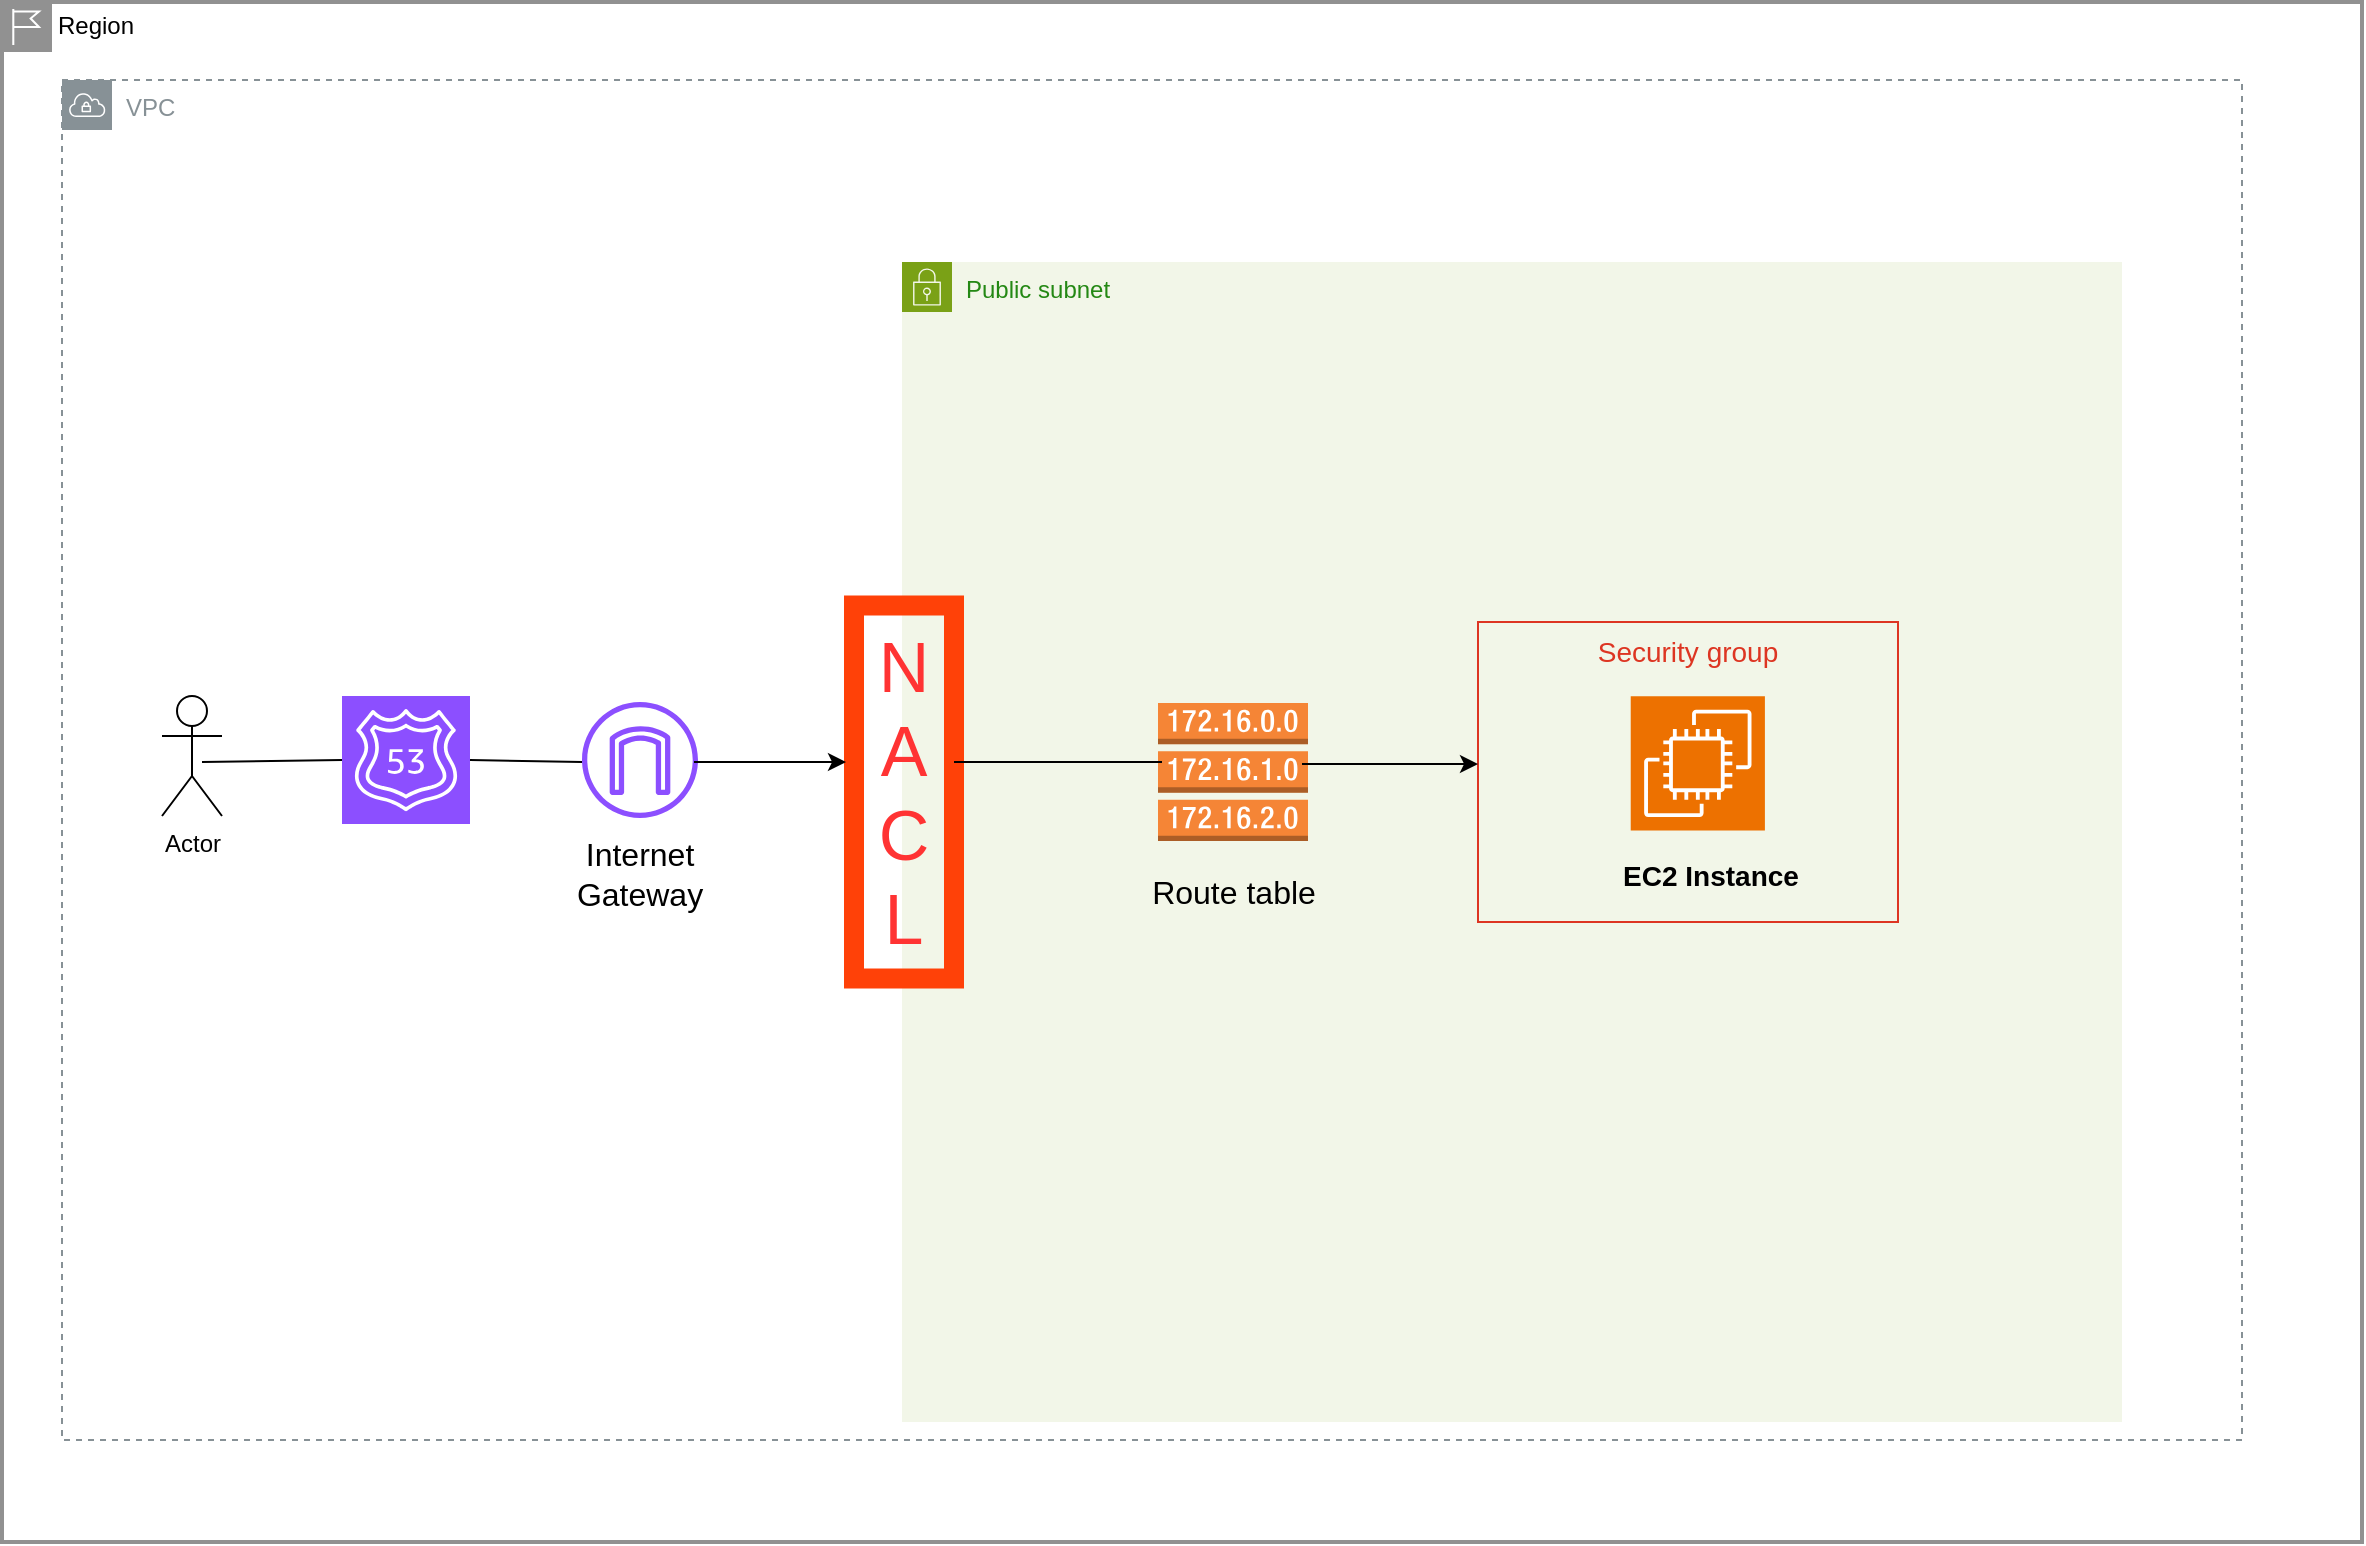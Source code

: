 <mxfile version="24.8.3">
  <diagram name="Page-1" id="-jvWHQiPxjb6vUNr7f3y">
    <mxGraphModel dx="1883" dy="600" grid="1" gridSize="10" guides="1" tooltips="1" connect="1" arrows="1" fold="1" page="1" pageScale="1" pageWidth="850" pageHeight="1100" math="0" shadow="0">
      <root>
        <mxCell id="0" />
        <mxCell id="1" parent="0" />
        <mxCell id="hwIPxxSlxYZEDSsfCCJQ-2" value="Region" style="shape=mxgraph.ibm.box;prType=region;fontStyle=0;verticalAlign=top;align=left;spacingLeft=32;spacingTop=4;fillColor=none;rounded=0;whiteSpace=wrap;html=1;strokeColor=#919191;strokeWidth=2;dashed=0;container=1;spacing=-4;collapsible=0;expand=0;recursiveResize=0;" parent="1" vertex="1">
          <mxGeometry x="-380" y="30" width="1180" height="770" as="geometry" />
        </mxCell>
        <mxCell id="hwIPxxSlxYZEDSsfCCJQ-14" value="" style="sketch=0;outlineConnect=0;fontColor=#232F3E;gradientColor=none;fillColor=#8C4FFF;strokeColor=none;dashed=0;verticalLabelPosition=bottom;verticalAlign=top;align=center;html=1;fontSize=12;fontStyle=0;aspect=fixed;pointerEvents=1;shape=mxgraph.aws4.internet_gateway;" parent="hwIPxxSlxYZEDSsfCCJQ-2" vertex="1">
          <mxGeometry x="290" y="350" width="58" height="58" as="geometry" />
        </mxCell>
        <mxCell id="hwIPxxSlxYZEDSsfCCJQ-18" value="Public subnet" style="points=[[0,0],[0.25,0],[0.5,0],[0.75,0],[1,0],[1,0.25],[1,0.5],[1,0.75],[1,1],[0.75,1],[0.5,1],[0.25,1],[0,1],[0,0.75],[0,0.5],[0,0.25]];outlineConnect=0;gradientColor=none;html=1;whiteSpace=wrap;fontSize=12;fontStyle=0;container=1;pointerEvents=0;collapsible=0;recursiveResize=0;shape=mxgraph.aws4.group;grIcon=mxgraph.aws4.group_security_group;grStroke=0;strokeColor=#7AA116;fillColor=#F2F6E8;verticalAlign=top;align=left;spacingLeft=30;fontColor=#248814;dashed=0;" parent="hwIPxxSlxYZEDSsfCCJQ-2" vertex="1">
          <mxGeometry x="450" y="130" width="610" height="580" as="geometry" />
        </mxCell>
        <mxCell id="hwIPxxSlxYZEDSsfCCJQ-33" value="&lt;font style=&quot;font-size: 35px;&quot;&gt;N&lt;/font&gt;&lt;div style=&quot;font-size: 35px;&quot;&gt;&lt;font style=&quot;font-size: 35px;&quot;&gt;A&lt;/font&gt;&lt;/div&gt;&lt;div style=&quot;font-size: 35px;&quot;&gt;&lt;font style=&quot;font-size: 35px;&quot;&gt;C&lt;/font&gt;&lt;/div&gt;&lt;div style=&quot;font-size: 35px;&quot;&gt;&lt;font style=&quot;font-size: 35px;&quot;&gt;L&lt;/font&gt;&lt;/div&gt;" style="rounded=0;whiteSpace=wrap;html=1;fillColor=none;strokeColor=#FF4108;fontColor=#FF3333;strokeWidth=10;" parent="hwIPxxSlxYZEDSsfCCJQ-18" vertex="1">
          <mxGeometry x="-24" y="171.75" width="50" height="186.5" as="geometry" />
        </mxCell>
        <mxCell id="hwIPxxSlxYZEDSsfCCJQ-35" value="" style="outlineConnect=0;dashed=0;verticalLabelPosition=bottom;verticalAlign=top;align=center;html=1;shape=mxgraph.aws3.route_table;fillColor=#F58536;gradientColor=none;" parent="hwIPxxSlxYZEDSsfCCJQ-18" vertex="1">
          <mxGeometry x="128" y="220.5" width="75" height="69" as="geometry" />
        </mxCell>
        <mxCell id="hwIPxxSlxYZEDSsfCCJQ-39" value="" style="group" parent="hwIPxxSlxYZEDSsfCCJQ-18" vertex="1" connectable="0">
          <mxGeometry x="288" y="180" width="210" height="150" as="geometry" />
        </mxCell>
        <mxCell id="hwIPxxSlxYZEDSsfCCJQ-29" value="&lt;font style=&quot;font-size: 14px;&quot;&gt;Security group&lt;/font&gt;" style="fillColor=none;strokeColor=#DD3522;verticalAlign=top;fontStyle=0;fontColor=#DD3522;whiteSpace=wrap;html=1;" parent="hwIPxxSlxYZEDSsfCCJQ-39" vertex="1">
          <mxGeometry width="210" height="150" as="geometry" />
        </mxCell>
        <mxCell id="hwIPxxSlxYZEDSsfCCJQ-30" value="" style="sketch=0;points=[[0,0,0],[0.25,0,0],[0.5,0,0],[0.75,0,0],[1,0,0],[0,1,0],[0.25,1,0],[0.5,1,0],[0.75,1,0],[1,1,0],[0,0.25,0],[0,0.5,0],[0,0.75,0],[1,0.25,0],[1,0.5,0],[1,0.75,0]];outlineConnect=0;fontColor=#232F3E;fillColor=#ED7100;strokeColor=#ffffff;dashed=0;verticalLabelPosition=bottom;verticalAlign=top;align=center;html=1;fontSize=12;fontStyle=0;aspect=fixed;shape=mxgraph.aws4.resourceIcon;resIcon=mxgraph.aws4.ec2;" parent="hwIPxxSlxYZEDSsfCCJQ-39" vertex="1">
          <mxGeometry x="76.364" y="37.154" width="67.091" height="67.091" as="geometry" />
        </mxCell>
        <mxCell id="hwIPxxSlxYZEDSsfCCJQ-38" value="&lt;font style=&quot;font-size: 14px;&quot;&gt;&lt;b&gt;EC2 Instance&lt;/b&gt;&lt;/font&gt;" style="text;html=1;align=center;verticalAlign=middle;whiteSpace=wrap;rounded=0;fontSize=14;" parent="hwIPxxSlxYZEDSsfCCJQ-39" vertex="1">
          <mxGeometry x="68.727" y="112.846" width="95.455" height="27.692" as="geometry" />
        </mxCell>
        <mxCell id="hwIPxxSlxYZEDSsfCCJQ-40" value="Route t&lt;span style=&quot;background-color: initial; font-size: 16px;&quot;&gt;able&lt;/span&gt;" style="text;html=1;align=center;verticalAlign=middle;whiteSpace=wrap;rounded=0;fontSize=16;" parent="hwIPxxSlxYZEDSsfCCJQ-18" vertex="1">
          <mxGeometry x="110.5" y="300" width="110" height="30" as="geometry" />
        </mxCell>
        <mxCell id="hwIPxxSlxYZEDSsfCCJQ-51" value="" style="endArrow=classic;html=1;rounded=0;" parent="hwIPxxSlxYZEDSsfCCJQ-18" edge="1">
          <mxGeometry width="50" height="50" relative="1" as="geometry">
            <mxPoint x="-104" y="250" as="sourcePoint" />
            <mxPoint x="-28" y="250" as="targetPoint" />
          </mxGeometry>
        </mxCell>
        <mxCell id="hwIPxxSlxYZEDSsfCCJQ-53" value="" style="endArrow=none;html=1;rounded=0;" parent="hwIPxxSlxYZEDSsfCCJQ-18" edge="1">
          <mxGeometry width="50" height="50" relative="1" as="geometry">
            <mxPoint x="26" y="250" as="sourcePoint" />
            <mxPoint x="130" y="250" as="targetPoint" />
          </mxGeometry>
        </mxCell>
        <mxCell id="hwIPxxSlxYZEDSsfCCJQ-54" value="" style="endArrow=classic;html=1;rounded=0;" parent="hwIPxxSlxYZEDSsfCCJQ-18" edge="1">
          <mxGeometry width="50" height="50" relative="1" as="geometry">
            <mxPoint x="200" y="251" as="sourcePoint" />
            <mxPoint x="288" y="251" as="targetPoint" />
          </mxGeometry>
        </mxCell>
        <mxCell id="hwIPxxSlxYZEDSsfCCJQ-41" value="&lt;font style=&quot;font-size: 16px;&quot;&gt;Internet Gateway&lt;/font&gt;" style="text;html=1;align=center;verticalAlign=middle;whiteSpace=wrap;rounded=0;" parent="hwIPxxSlxYZEDSsfCCJQ-2" vertex="1">
          <mxGeometry x="289" y="421" width="60" height="30" as="geometry" />
        </mxCell>
        <mxCell id="hwIPxxSlxYZEDSsfCCJQ-42" value="Actor" style="shape=umlActor;verticalLabelPosition=bottom;verticalAlign=top;html=1;outlineConnect=0;" parent="hwIPxxSlxYZEDSsfCCJQ-2" vertex="1">
          <mxGeometry x="80" y="347" width="30" height="60" as="geometry" />
        </mxCell>
        <mxCell id="hwIPxxSlxYZEDSsfCCJQ-3" value="VPC" style="sketch=0;outlineConnect=0;gradientColor=none;html=1;whiteSpace=wrap;fontSize=12;fontStyle=0;shape=mxgraph.aws4.group;grIcon=mxgraph.aws4.group_vpc;strokeColor=#879196;fillColor=none;verticalAlign=top;align=left;spacingLeft=30;fontColor=#879196;dashed=1;" parent="hwIPxxSlxYZEDSsfCCJQ-2" vertex="1">
          <mxGeometry x="30" y="39" width="1090" height="680" as="geometry" />
        </mxCell>
        <mxCell id="9kWhWx5yItpuTydumGSP-3" value="" style="sketch=0;points=[[0,0,0],[0.25,0,0],[0.5,0,0],[0.75,0,0],[1,0,0],[0,1,0],[0.25,1,0],[0.5,1,0],[0.75,1,0],[1,1,0],[0,0.25,0],[0,0.5,0],[0,0.75,0],[1,0.25,0],[1,0.5,0],[1,0.75,0]];outlineConnect=0;fontColor=#232F3E;fillColor=#8C4FFF;strokeColor=#ffffff;dashed=0;verticalLabelPosition=bottom;verticalAlign=top;align=center;html=1;fontSize=12;fontStyle=0;aspect=fixed;shape=mxgraph.aws4.resourceIcon;resIcon=mxgraph.aws4.route_53;" vertex="1" parent="hwIPxxSlxYZEDSsfCCJQ-2">
          <mxGeometry x="170" y="347" width="64" height="64" as="geometry" />
        </mxCell>
        <mxCell id="9kWhWx5yItpuTydumGSP-6" value="" style="endArrow=none;html=1;rounded=0;entryX=0;entryY=0.5;entryDx=0;entryDy=0;entryPerimeter=0;" edge="1" parent="hwIPxxSlxYZEDSsfCCJQ-2" target="9kWhWx5yItpuTydumGSP-3">
          <mxGeometry width="50" height="50" relative="1" as="geometry">
            <mxPoint x="100" y="380" as="sourcePoint" />
            <mxPoint x="150" y="330" as="targetPoint" />
          </mxGeometry>
        </mxCell>
        <mxCell id="9kWhWx5yItpuTydumGSP-8" value="" style="endArrow=none;html=1;rounded=0;exitX=1;exitY=0.5;exitDx=0;exitDy=0;exitPerimeter=0;" edge="1" parent="hwIPxxSlxYZEDSsfCCJQ-2" source="9kWhWx5yItpuTydumGSP-3">
          <mxGeometry width="50" height="50" relative="1" as="geometry">
            <mxPoint x="250" y="421" as="sourcePoint" />
            <mxPoint x="290" y="380" as="targetPoint" />
          </mxGeometry>
        </mxCell>
      </root>
    </mxGraphModel>
  </diagram>
</mxfile>
